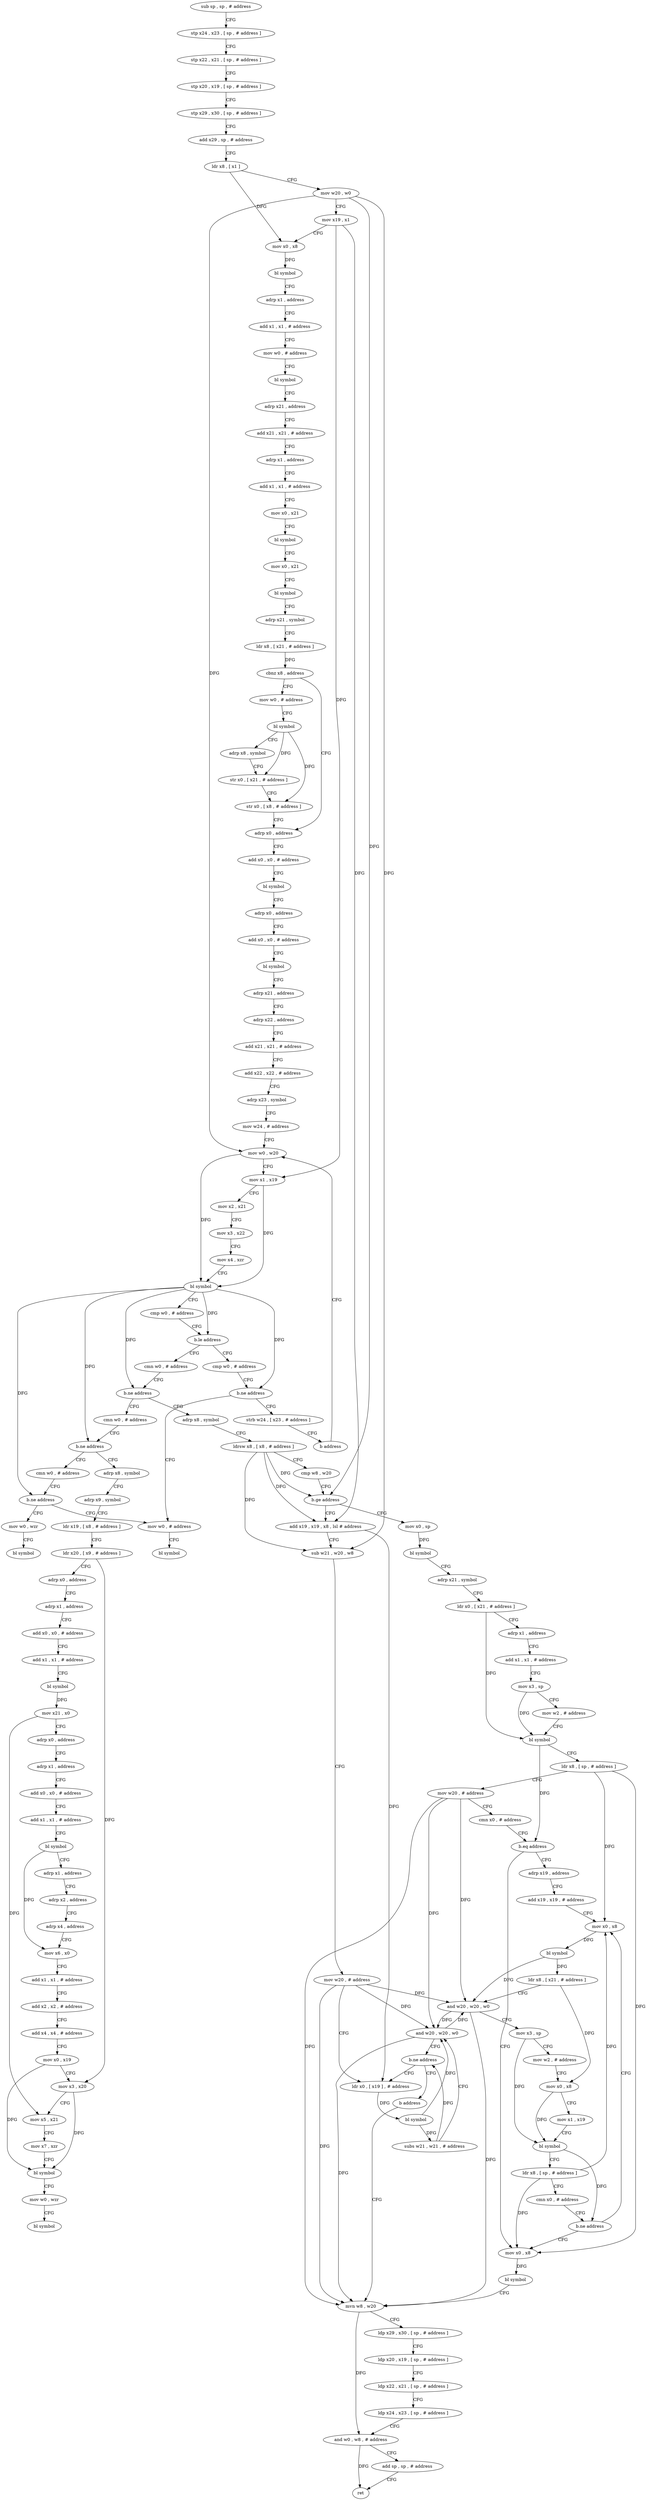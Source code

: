 digraph "func" {
"4201092" [label = "sub sp , sp , # address" ]
"4201096" [label = "stp x24 , x23 , [ sp , # address ]" ]
"4201100" [label = "stp x22 , x21 , [ sp , # address ]" ]
"4201104" [label = "stp x20 , x19 , [ sp , # address ]" ]
"4201108" [label = "stp x29 , x30 , [ sp , # address ]" ]
"4201112" [label = "add x29 , sp , # address" ]
"4201116" [label = "ldr x8 , [ x1 ]" ]
"4201120" [label = "mov w20 , w0" ]
"4201124" [label = "mov x19 , x1" ]
"4201128" [label = "mov x0 , x8" ]
"4201132" [label = "bl symbol" ]
"4201136" [label = "adrp x1 , address" ]
"4201140" [label = "add x1 , x1 , # address" ]
"4201144" [label = "mov w0 , # address" ]
"4201148" [label = "bl symbol" ]
"4201152" [label = "adrp x21 , address" ]
"4201156" [label = "add x21 , x21 , # address" ]
"4201160" [label = "adrp x1 , address" ]
"4201164" [label = "add x1 , x1 , # address" ]
"4201168" [label = "mov x0 , x21" ]
"4201172" [label = "bl symbol" ]
"4201176" [label = "mov x0 , x21" ]
"4201180" [label = "bl symbol" ]
"4201184" [label = "adrp x21 , symbol" ]
"4201188" [label = "ldr x8 , [ x21 , # address ]" ]
"4201192" [label = "cbnz x8 , address" ]
"4201216" [label = "adrp x0 , address" ]
"4201196" [label = "mov w0 , # address" ]
"4201220" [label = "add x0 , x0 , # address" ]
"4201224" [label = "bl symbol" ]
"4201228" [label = "adrp x0 , address" ]
"4201232" [label = "add x0 , x0 , # address" ]
"4201236" [label = "bl symbol" ]
"4201240" [label = "adrp x21 , address" ]
"4201244" [label = "adrp x22 , address" ]
"4201248" [label = "add x21 , x21 , # address" ]
"4201252" [label = "add x22 , x22 , # address" ]
"4201256" [label = "adrp x23 , symbol" ]
"4201260" [label = "mov w24 , # address" ]
"4201264" [label = "mov w0 , w20" ]
"4201200" [label = "bl symbol" ]
"4201204" [label = "adrp x8 , symbol" ]
"4201208" [label = "str x0 , [ x21 , # address ]" ]
"4201212" [label = "str x0 , [ x8 , # address ]" ]
"4201312" [label = "cmn w0 , # address" ]
"4201316" [label = "b.ne address" ]
"4201520" [label = "cmn w0 , # address" ]
"4201320" [label = "adrp x8 , symbol" ]
"4201296" [label = "cmp w0 , # address" ]
"4201300" [label = "b.ne address" ]
"4201660" [label = "mov w0 , # address" ]
"4201304" [label = "strb w24 , [ x23 , # address ]" ]
"4201524" [label = "b.ne address" ]
"4201644" [label = "cmn w0 , # address" ]
"4201528" [label = "adrp x8 , symbol" ]
"4201324" [label = "ldrsw x8 , [ x8 , # address ]" ]
"4201328" [label = "cmp w8 , w20" ]
"4201332" [label = "b.ge address" ]
"4201372" [label = "mov x0 , sp" ]
"4201336" [label = "add x19 , x19 , x8 , lsl # address" ]
"4201664" [label = "bl symbol" ]
"4201308" [label = "b address" ]
"4201648" [label = "b.ne address" ]
"4201652" [label = "mov w0 , wzr" ]
"4201532" [label = "adrp x9 , symbol" ]
"4201536" [label = "ldr x19 , [ x8 , # address ]" ]
"4201540" [label = "ldr x20 , [ x9 , # address ]" ]
"4201544" [label = "adrp x0 , address" ]
"4201548" [label = "adrp x1 , address" ]
"4201552" [label = "add x0 , x0 , # address" ]
"4201556" [label = "add x1 , x1 , # address" ]
"4201560" [label = "bl symbol" ]
"4201564" [label = "mov x21 , x0" ]
"4201568" [label = "adrp x0 , address" ]
"4201572" [label = "adrp x1 , address" ]
"4201576" [label = "add x0 , x0 , # address" ]
"4201580" [label = "add x1 , x1 , # address" ]
"4201584" [label = "bl symbol" ]
"4201588" [label = "adrp x1 , address" ]
"4201592" [label = "adrp x2 , address" ]
"4201596" [label = "adrp x4 , address" ]
"4201600" [label = "mov x6 , x0" ]
"4201604" [label = "add x1 , x1 , # address" ]
"4201608" [label = "add x2 , x2 , # address" ]
"4201612" [label = "add x4 , x4 , # address" ]
"4201616" [label = "mov x0 , x19" ]
"4201620" [label = "mov x3 , x20" ]
"4201624" [label = "mov x5 , x21" ]
"4201628" [label = "mov x7 , xzr" ]
"4201632" [label = "bl symbol" ]
"4201636" [label = "mov w0 , wzr" ]
"4201640" [label = "bl symbol" ]
"4201376" [label = "bl symbol" ]
"4201380" [label = "adrp x21 , symbol" ]
"4201384" [label = "ldr x0 , [ x21 , # address ]" ]
"4201388" [label = "adrp x1 , address" ]
"4201392" [label = "add x1 , x1 , # address" ]
"4201396" [label = "mov x3 , sp" ]
"4201400" [label = "mov w2 , # address" ]
"4201404" [label = "bl symbol" ]
"4201408" [label = "ldr x8 , [ sp , # address ]" ]
"4201412" [label = "mov w20 , # address" ]
"4201416" [label = "cmn x0 , # address" ]
"4201420" [label = "b.eq address" ]
"4201480" [label = "mov x0 , x8" ]
"4201424" [label = "adrp x19 , address" ]
"4201340" [label = "sub w21 , w20 , w8" ]
"4201344" [label = "mov w20 , # address" ]
"4201348" [label = "ldr x0 , [ x19 ] , # address" ]
"4201268" [label = "mov x1 , x19" ]
"4201272" [label = "mov x2 , x21" ]
"4201276" [label = "mov x3 , x22" ]
"4201280" [label = "mov x4 , xzr" ]
"4201284" [label = "bl symbol" ]
"4201288" [label = "cmp w0 , # address" ]
"4201292" [label = "b.le address" ]
"4201656" [label = "bl symbol" ]
"4201484" [label = "bl symbol" ]
"4201488" [label = "mvn w8 , w20" ]
"4201428" [label = "add x19 , x19 , # address" ]
"4201432" [label = "mov x0 , x8" ]
"4201352" [label = "bl symbol" ]
"4201356" [label = "subs w21 , w21 , # address" ]
"4201360" [label = "and w20 , w20 , w0" ]
"4201364" [label = "b.ne address" ]
"4201368" [label = "b address" ]
"4201436" [label = "bl symbol" ]
"4201440" [label = "ldr x8 , [ x21 , # address ]" ]
"4201444" [label = "and w20 , w20 , w0" ]
"4201448" [label = "mov x3 , sp" ]
"4201452" [label = "mov w2 , # address" ]
"4201456" [label = "mov x0 , x8" ]
"4201460" [label = "mov x1 , x19" ]
"4201464" [label = "bl symbol" ]
"4201468" [label = "ldr x8 , [ sp , # address ]" ]
"4201472" [label = "cmn x0 , # address" ]
"4201476" [label = "b.ne address" ]
"4201492" [label = "ldp x29 , x30 , [ sp , # address ]" ]
"4201496" [label = "ldp x20 , x19 , [ sp , # address ]" ]
"4201500" [label = "ldp x22 , x21 , [ sp , # address ]" ]
"4201504" [label = "ldp x24 , x23 , [ sp , # address ]" ]
"4201508" [label = "and w0 , w8 , # address" ]
"4201512" [label = "add sp , sp , # address" ]
"4201516" [label = "ret" ]
"4201092" -> "4201096" [ label = "CFG" ]
"4201096" -> "4201100" [ label = "CFG" ]
"4201100" -> "4201104" [ label = "CFG" ]
"4201104" -> "4201108" [ label = "CFG" ]
"4201108" -> "4201112" [ label = "CFG" ]
"4201112" -> "4201116" [ label = "CFG" ]
"4201116" -> "4201120" [ label = "CFG" ]
"4201116" -> "4201128" [ label = "DFG" ]
"4201120" -> "4201124" [ label = "CFG" ]
"4201120" -> "4201264" [ label = "DFG" ]
"4201120" -> "4201332" [ label = "DFG" ]
"4201120" -> "4201340" [ label = "DFG" ]
"4201124" -> "4201128" [ label = "CFG" ]
"4201124" -> "4201268" [ label = "DFG" ]
"4201124" -> "4201336" [ label = "DFG" ]
"4201128" -> "4201132" [ label = "DFG" ]
"4201132" -> "4201136" [ label = "CFG" ]
"4201136" -> "4201140" [ label = "CFG" ]
"4201140" -> "4201144" [ label = "CFG" ]
"4201144" -> "4201148" [ label = "CFG" ]
"4201148" -> "4201152" [ label = "CFG" ]
"4201152" -> "4201156" [ label = "CFG" ]
"4201156" -> "4201160" [ label = "CFG" ]
"4201160" -> "4201164" [ label = "CFG" ]
"4201164" -> "4201168" [ label = "CFG" ]
"4201168" -> "4201172" [ label = "CFG" ]
"4201172" -> "4201176" [ label = "CFG" ]
"4201176" -> "4201180" [ label = "CFG" ]
"4201180" -> "4201184" [ label = "CFG" ]
"4201184" -> "4201188" [ label = "CFG" ]
"4201188" -> "4201192" [ label = "DFG" ]
"4201192" -> "4201216" [ label = "CFG" ]
"4201192" -> "4201196" [ label = "CFG" ]
"4201216" -> "4201220" [ label = "CFG" ]
"4201196" -> "4201200" [ label = "CFG" ]
"4201220" -> "4201224" [ label = "CFG" ]
"4201224" -> "4201228" [ label = "CFG" ]
"4201228" -> "4201232" [ label = "CFG" ]
"4201232" -> "4201236" [ label = "CFG" ]
"4201236" -> "4201240" [ label = "CFG" ]
"4201240" -> "4201244" [ label = "CFG" ]
"4201244" -> "4201248" [ label = "CFG" ]
"4201248" -> "4201252" [ label = "CFG" ]
"4201252" -> "4201256" [ label = "CFG" ]
"4201256" -> "4201260" [ label = "CFG" ]
"4201260" -> "4201264" [ label = "CFG" ]
"4201264" -> "4201268" [ label = "CFG" ]
"4201264" -> "4201284" [ label = "DFG" ]
"4201200" -> "4201204" [ label = "CFG" ]
"4201200" -> "4201208" [ label = "DFG" ]
"4201200" -> "4201212" [ label = "DFG" ]
"4201204" -> "4201208" [ label = "CFG" ]
"4201208" -> "4201212" [ label = "CFG" ]
"4201212" -> "4201216" [ label = "CFG" ]
"4201312" -> "4201316" [ label = "CFG" ]
"4201316" -> "4201520" [ label = "CFG" ]
"4201316" -> "4201320" [ label = "CFG" ]
"4201520" -> "4201524" [ label = "CFG" ]
"4201320" -> "4201324" [ label = "CFG" ]
"4201296" -> "4201300" [ label = "CFG" ]
"4201300" -> "4201660" [ label = "CFG" ]
"4201300" -> "4201304" [ label = "CFG" ]
"4201660" -> "4201664" [ label = "CFG" ]
"4201304" -> "4201308" [ label = "CFG" ]
"4201524" -> "4201644" [ label = "CFG" ]
"4201524" -> "4201528" [ label = "CFG" ]
"4201644" -> "4201648" [ label = "CFG" ]
"4201528" -> "4201532" [ label = "CFG" ]
"4201324" -> "4201328" [ label = "CFG" ]
"4201324" -> "4201332" [ label = "DFG" ]
"4201324" -> "4201336" [ label = "DFG" ]
"4201324" -> "4201340" [ label = "DFG" ]
"4201328" -> "4201332" [ label = "CFG" ]
"4201332" -> "4201372" [ label = "CFG" ]
"4201332" -> "4201336" [ label = "CFG" ]
"4201372" -> "4201376" [ label = "DFG" ]
"4201336" -> "4201340" [ label = "CFG" ]
"4201336" -> "4201348" [ label = "DFG" ]
"4201308" -> "4201264" [ label = "CFG" ]
"4201648" -> "4201660" [ label = "CFG" ]
"4201648" -> "4201652" [ label = "CFG" ]
"4201652" -> "4201656" [ label = "CFG" ]
"4201532" -> "4201536" [ label = "CFG" ]
"4201536" -> "4201540" [ label = "CFG" ]
"4201540" -> "4201544" [ label = "CFG" ]
"4201540" -> "4201620" [ label = "DFG" ]
"4201544" -> "4201548" [ label = "CFG" ]
"4201548" -> "4201552" [ label = "CFG" ]
"4201552" -> "4201556" [ label = "CFG" ]
"4201556" -> "4201560" [ label = "CFG" ]
"4201560" -> "4201564" [ label = "DFG" ]
"4201564" -> "4201568" [ label = "CFG" ]
"4201564" -> "4201624" [ label = "DFG" ]
"4201568" -> "4201572" [ label = "CFG" ]
"4201572" -> "4201576" [ label = "CFG" ]
"4201576" -> "4201580" [ label = "CFG" ]
"4201580" -> "4201584" [ label = "CFG" ]
"4201584" -> "4201588" [ label = "CFG" ]
"4201584" -> "4201600" [ label = "DFG" ]
"4201588" -> "4201592" [ label = "CFG" ]
"4201592" -> "4201596" [ label = "CFG" ]
"4201596" -> "4201600" [ label = "CFG" ]
"4201600" -> "4201604" [ label = "CFG" ]
"4201604" -> "4201608" [ label = "CFG" ]
"4201608" -> "4201612" [ label = "CFG" ]
"4201612" -> "4201616" [ label = "CFG" ]
"4201616" -> "4201620" [ label = "CFG" ]
"4201616" -> "4201632" [ label = "DFG" ]
"4201620" -> "4201624" [ label = "CFG" ]
"4201620" -> "4201632" [ label = "DFG" ]
"4201624" -> "4201628" [ label = "CFG" ]
"4201628" -> "4201632" [ label = "CFG" ]
"4201632" -> "4201636" [ label = "CFG" ]
"4201636" -> "4201640" [ label = "CFG" ]
"4201376" -> "4201380" [ label = "CFG" ]
"4201380" -> "4201384" [ label = "CFG" ]
"4201384" -> "4201388" [ label = "CFG" ]
"4201384" -> "4201404" [ label = "DFG" ]
"4201388" -> "4201392" [ label = "CFG" ]
"4201392" -> "4201396" [ label = "CFG" ]
"4201396" -> "4201400" [ label = "CFG" ]
"4201396" -> "4201404" [ label = "DFG" ]
"4201400" -> "4201404" [ label = "CFG" ]
"4201404" -> "4201408" [ label = "CFG" ]
"4201404" -> "4201420" [ label = "DFG" ]
"4201408" -> "4201412" [ label = "CFG" ]
"4201408" -> "4201480" [ label = "DFG" ]
"4201408" -> "4201432" [ label = "DFG" ]
"4201412" -> "4201416" [ label = "CFG" ]
"4201412" -> "4201360" [ label = "DFG" ]
"4201412" -> "4201488" [ label = "DFG" ]
"4201412" -> "4201444" [ label = "DFG" ]
"4201416" -> "4201420" [ label = "CFG" ]
"4201420" -> "4201480" [ label = "CFG" ]
"4201420" -> "4201424" [ label = "CFG" ]
"4201480" -> "4201484" [ label = "DFG" ]
"4201424" -> "4201428" [ label = "CFG" ]
"4201340" -> "4201344" [ label = "CFG" ]
"4201344" -> "4201348" [ label = "CFG" ]
"4201344" -> "4201360" [ label = "DFG" ]
"4201344" -> "4201488" [ label = "DFG" ]
"4201344" -> "4201444" [ label = "DFG" ]
"4201348" -> "4201352" [ label = "DFG" ]
"4201268" -> "4201272" [ label = "CFG" ]
"4201268" -> "4201284" [ label = "DFG" ]
"4201272" -> "4201276" [ label = "CFG" ]
"4201276" -> "4201280" [ label = "CFG" ]
"4201280" -> "4201284" [ label = "CFG" ]
"4201284" -> "4201288" [ label = "CFG" ]
"4201284" -> "4201292" [ label = "DFG" ]
"4201284" -> "4201316" [ label = "DFG" ]
"4201284" -> "4201300" [ label = "DFG" ]
"4201284" -> "4201524" [ label = "DFG" ]
"4201284" -> "4201648" [ label = "DFG" ]
"4201288" -> "4201292" [ label = "CFG" ]
"4201292" -> "4201312" [ label = "CFG" ]
"4201292" -> "4201296" [ label = "CFG" ]
"4201484" -> "4201488" [ label = "CFG" ]
"4201488" -> "4201492" [ label = "CFG" ]
"4201488" -> "4201508" [ label = "DFG" ]
"4201428" -> "4201432" [ label = "CFG" ]
"4201432" -> "4201436" [ label = "DFG" ]
"4201352" -> "4201356" [ label = "DFG" ]
"4201352" -> "4201360" [ label = "DFG" ]
"4201356" -> "4201360" [ label = "CFG" ]
"4201356" -> "4201364" [ label = "DFG" ]
"4201360" -> "4201364" [ label = "CFG" ]
"4201360" -> "4201488" [ label = "DFG" ]
"4201360" -> "4201444" [ label = "DFG" ]
"4201364" -> "4201348" [ label = "CFG" ]
"4201364" -> "4201368" [ label = "CFG" ]
"4201368" -> "4201488" [ label = "CFG" ]
"4201436" -> "4201440" [ label = "DFG" ]
"4201436" -> "4201444" [ label = "DFG" ]
"4201440" -> "4201444" [ label = "CFG" ]
"4201440" -> "4201456" [ label = "DFG" ]
"4201444" -> "4201448" [ label = "CFG" ]
"4201444" -> "4201488" [ label = "DFG" ]
"4201444" -> "4201360" [ label = "DFG" ]
"4201448" -> "4201452" [ label = "CFG" ]
"4201448" -> "4201464" [ label = "DFG" ]
"4201452" -> "4201456" [ label = "CFG" ]
"4201456" -> "4201460" [ label = "CFG" ]
"4201456" -> "4201464" [ label = "DFG" ]
"4201460" -> "4201464" [ label = "CFG" ]
"4201464" -> "4201468" [ label = "CFG" ]
"4201464" -> "4201476" [ label = "DFG" ]
"4201468" -> "4201472" [ label = "CFG" ]
"4201468" -> "4201480" [ label = "DFG" ]
"4201468" -> "4201432" [ label = "DFG" ]
"4201472" -> "4201476" [ label = "CFG" ]
"4201476" -> "4201432" [ label = "CFG" ]
"4201476" -> "4201480" [ label = "CFG" ]
"4201492" -> "4201496" [ label = "CFG" ]
"4201496" -> "4201500" [ label = "CFG" ]
"4201500" -> "4201504" [ label = "CFG" ]
"4201504" -> "4201508" [ label = "CFG" ]
"4201508" -> "4201512" [ label = "CFG" ]
"4201508" -> "4201516" [ label = "DFG" ]
"4201512" -> "4201516" [ label = "CFG" ]
}
